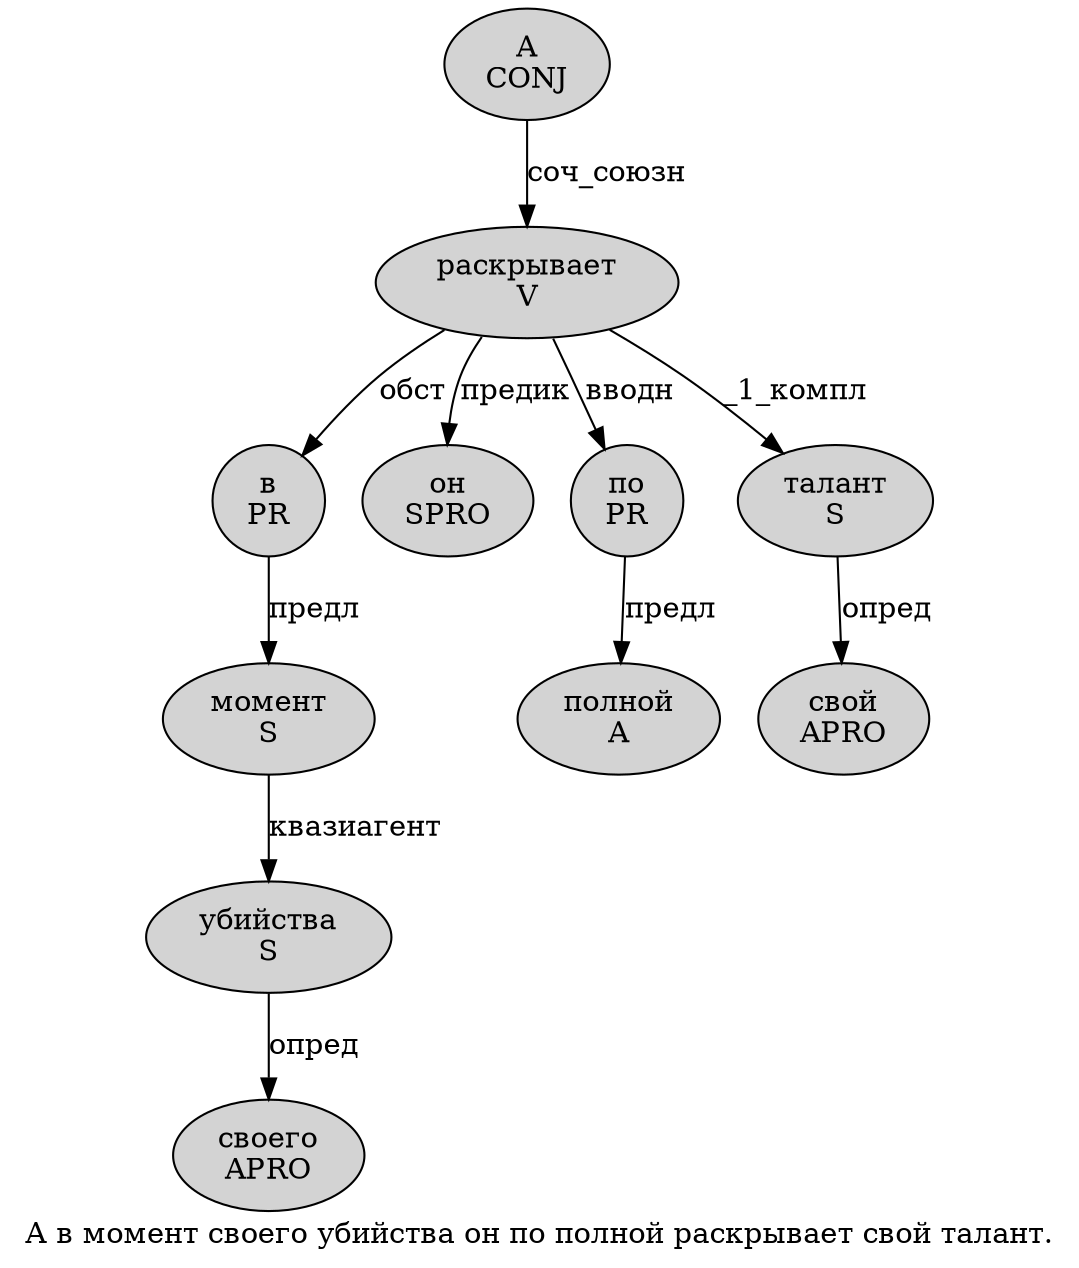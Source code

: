 digraph SENTENCE_1105 {
	graph [label="А в момент своего убийства он по полной раскрывает свой талант."]
	node [style=filled]
		0 [label="А
CONJ" color="" fillcolor=lightgray penwidth=1 shape=ellipse]
		1 [label="в
PR" color="" fillcolor=lightgray penwidth=1 shape=ellipse]
		2 [label="момент
S" color="" fillcolor=lightgray penwidth=1 shape=ellipse]
		3 [label="своего
APRO" color="" fillcolor=lightgray penwidth=1 shape=ellipse]
		4 [label="убийства
S" color="" fillcolor=lightgray penwidth=1 shape=ellipse]
		5 [label="он
SPRO" color="" fillcolor=lightgray penwidth=1 shape=ellipse]
		6 [label="по
PR" color="" fillcolor=lightgray penwidth=1 shape=ellipse]
		7 [label="полной
A" color="" fillcolor=lightgray penwidth=1 shape=ellipse]
		8 [label="раскрывает
V" color="" fillcolor=lightgray penwidth=1 shape=ellipse]
		9 [label="свой
APRO" color="" fillcolor=lightgray penwidth=1 shape=ellipse]
		10 [label="талант
S" color="" fillcolor=lightgray penwidth=1 shape=ellipse]
			6 -> 7 [label="предл"]
			8 -> 1 [label="обст"]
			8 -> 5 [label="предик"]
			8 -> 6 [label="вводн"]
			8 -> 10 [label="_1_компл"]
			10 -> 9 [label="опред"]
			2 -> 4 [label="квазиагент"]
			1 -> 2 [label="предл"]
			0 -> 8 [label="соч_союзн"]
			4 -> 3 [label="опред"]
}